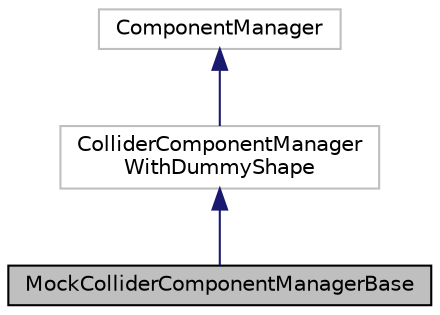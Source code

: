 digraph "MockColliderComponentManagerBase"
{
 // LATEX_PDF_SIZE
  edge [fontname="Helvetica",fontsize="10",labelfontname="Helvetica",labelfontsize="10"];
  node [fontname="Helvetica",fontsize="10",shape=record];
  Node1 [label="MockColliderComponentManagerBase",height=0.2,width=0.4,color="black", fillcolor="grey75", style="filled", fontcolor="black",tooltip=" "];
  Node2 -> Node1 [dir="back",color="midnightblue",fontsize="10",style="solid",fontname="Helvetica"];
  Node2 [label="ColliderComponentManager\lWithDummyShape",height=0.2,width=0.4,color="grey75", fillcolor="white", style="filled",URL="$class_collider_component_manager_base.html",tooltip=" "];
  Node3 -> Node2 [dir="back",color="midnightblue",fontsize="10",style="solid",fontname="Helvetica"];
  Node3 [label="ComponentManager",height=0.2,width=0.4,color="grey75", fillcolor="white", style="filled",URL="$class_component_manager.html",tooltip=" "];
}
